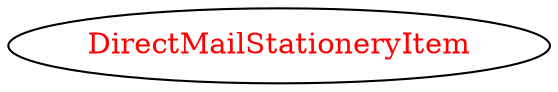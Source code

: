 digraph dependencyGraph {
 concentrate=true;
 ranksep="2.0";
 rankdir="LR"; 
 splines="ortho";
"DirectMailStationeryItem" [fontcolor="red"];
}